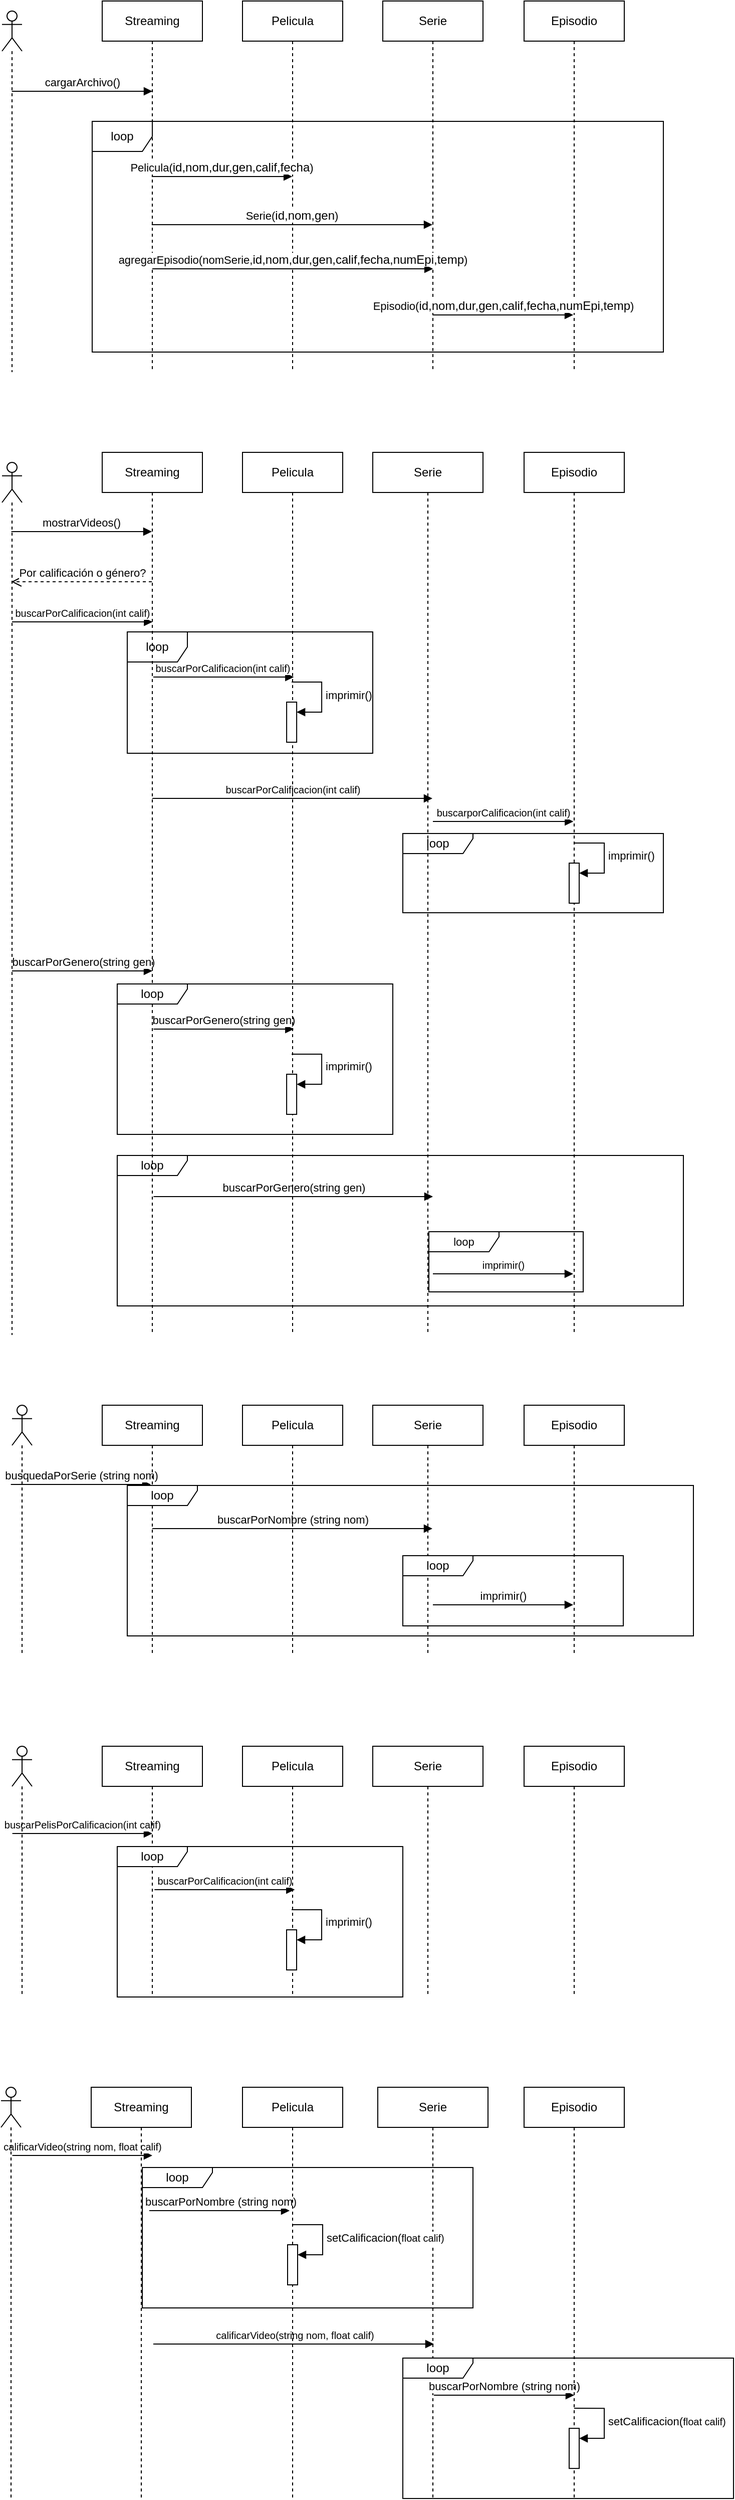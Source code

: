 <mxfile>
    <diagram id="GsOy50zqj1mbG07qlW8c" name="Page-1">
        <mxGraphModel dx="866" dy="644" grid="1" gridSize="10" guides="1" tooltips="1" connect="1" arrows="1" fold="1" page="1" pageScale="1" pageWidth="827" pageHeight="1169" math="0" shadow="0">
            <root>
                <mxCell id="0"/>
                <mxCell id="1" parent="0"/>
                <mxCell id="2" value="Serie" style="shape=umlLifeline;perimeter=lifelinePerimeter;whiteSpace=wrap;html=1;container=1;dropTarget=0;collapsible=0;recursiveResize=0;outlineConnect=0;portConstraint=eastwest;newEdgeStyle={&quot;curved&quot;:0,&quot;rounded&quot;:0};movable=1;resizable=1;rotatable=1;deletable=1;editable=1;locked=0;connectable=1;" vertex="1" parent="1">
                    <mxGeometry x="455" y="2110" width="110" height="410" as="geometry"/>
                </mxCell>
                <mxCell id="3" value="Streaming" style="shape=umlLifeline;perimeter=lifelinePerimeter;whiteSpace=wrap;html=1;container=1;dropTarget=0;collapsible=0;recursiveResize=0;outlineConnect=0;portConstraint=eastwest;newEdgeStyle={&quot;curved&quot;:0,&quot;rounded&quot;:0};movable=1;resizable=1;rotatable=1;deletable=1;editable=1;locked=0;connectable=1;" vertex="1" parent="1">
                    <mxGeometry x="180" y="30" width="100" height="370" as="geometry"/>
                </mxCell>
                <mxCell id="4" value="buscarPorGenero(string gen)" style="html=1;verticalAlign=bottom;endArrow=block;curved=0;rounded=0;" edge="1" parent="3">
                    <mxGeometry width="80" relative="1" as="geometry">
                        <mxPoint x="51.17" y="1025" as="sourcePoint"/>
                        <mxPoint x="191.17" y="1025" as="targetPoint"/>
                        <mxPoint as="offset"/>
                    </mxGeometry>
                </mxCell>
                <mxCell id="5" value="buscarPorGenero(string gen)" style="html=1;verticalAlign=bottom;endArrow=block;curved=0;rounded=0;" edge="1" parent="3">
                    <mxGeometry x="0.005" width="80" relative="1" as="geometry">
                        <mxPoint x="-90" y="967" as="sourcePoint"/>
                        <mxPoint x="50" y="967" as="targetPoint"/>
                        <mxPoint as="offset"/>
                    </mxGeometry>
                </mxCell>
                <mxCell id="6" value="buscarPorGenero(string gen)" style="html=1;verticalAlign=bottom;endArrow=block;curved=0;rounded=0;" edge="1" parent="3">
                    <mxGeometry width="80" relative="1" as="geometry">
                        <mxPoint x="51.17" y="1192" as="sourcePoint"/>
                        <mxPoint x="330" y="1192" as="targetPoint"/>
                        <mxPoint as="offset"/>
                    </mxGeometry>
                </mxCell>
                <mxCell id="7" value="Pelicula" style="shape=umlLifeline;perimeter=lifelinePerimeter;whiteSpace=wrap;html=1;container=1;dropTarget=0;collapsible=0;recursiveResize=0;outlineConnect=0;portConstraint=eastwest;newEdgeStyle={&quot;curved&quot;:0,&quot;rounded&quot;:0};movable=1;resizable=1;rotatable=1;deletable=1;editable=1;locked=0;connectable=1;" vertex="1" parent="1">
                    <mxGeometry x="320" y="30" width="100" height="370" as="geometry"/>
                </mxCell>
                <mxCell id="8" value="" style="shape=umlLifeline;perimeter=lifelinePerimeter;whiteSpace=wrap;html=1;container=1;dropTarget=0;collapsible=0;recursiveResize=0;outlineConnect=0;portConstraint=eastwest;newEdgeStyle={&quot;curved&quot;:0,&quot;rounded&quot;:0};participant=umlActor;" vertex="1" parent="1">
                    <mxGeometry x="80" y="40" width="20" height="360" as="geometry"/>
                </mxCell>
                <mxCell id="9" value="Serie" style="shape=umlLifeline;perimeter=lifelinePerimeter;whiteSpace=wrap;html=1;container=1;dropTarget=0;collapsible=0;recursiveResize=0;outlineConnect=0;portConstraint=eastwest;newEdgeStyle={&quot;curved&quot;:0,&quot;rounded&quot;:0};movable=1;resizable=1;rotatable=1;deletable=1;editable=1;locked=0;connectable=1;" vertex="1" parent="1">
                    <mxGeometry x="460" y="30" width="100" height="370" as="geometry"/>
                </mxCell>
                <mxCell id="10" value="&lt;span style=&quot;font-size: 10px;&quot;&gt;buscarPorCalificacion(int calif)&lt;/span&gt;" style="html=1;verticalAlign=bottom;endArrow=block;curved=0;rounded=0;" edge="1" parent="9">
                    <mxGeometry width="80" relative="1" as="geometry">
                        <mxPoint x="-227.83" y="1883" as="sourcePoint"/>
                        <mxPoint x="-87.83" y="1883" as="targetPoint"/>
                        <mxPoint as="offset"/>
                    </mxGeometry>
                </mxCell>
                <mxCell id="11" value="Episodio" style="shape=umlLifeline;perimeter=lifelinePerimeter;whiteSpace=wrap;html=1;container=1;dropTarget=0;collapsible=0;recursiveResize=0;outlineConnect=0;portConstraint=eastwest;newEdgeStyle={&quot;curved&quot;:0,&quot;rounded&quot;:0};movable=1;resizable=1;rotatable=1;deletable=1;editable=1;locked=0;connectable=1;" vertex="1" parent="1">
                    <mxGeometry x="601" y="30" width="100" height="370" as="geometry"/>
                </mxCell>
                <mxCell id="12" value="busquedaPorSerie (string nom)" style="html=1;verticalAlign=bottom;endArrow=block;curved=0;rounded=0;" edge="1" parent="1">
                    <mxGeometry x="0.009" width="80" relative="1" as="geometry">
                        <mxPoint x="88.833" y="1509" as="sourcePoint"/>
                        <mxPoint x="228.5" y="1509" as="targetPoint"/>
                        <mxPoint as="offset"/>
                    </mxGeometry>
                </mxCell>
                <mxCell id="13" value="buscarPorNombre (string nom)" style="html=1;verticalAlign=bottom;endArrow=block;curved=0;rounded=0;" edge="1" parent="1">
                    <mxGeometry x="0.002" width="80" relative="1" as="geometry">
                        <mxPoint x="230.001" y="1553" as="sourcePoint"/>
                        <mxPoint x="509.5" y="1553" as="targetPoint"/>
                        <mxPoint as="offset"/>
                    </mxGeometry>
                </mxCell>
                <mxCell id="14" value="imprimir()" style="html=1;verticalAlign=bottom;endArrow=block;curved=0;rounded=0;" edge="1" parent="1">
                    <mxGeometry x="0.002" width="80" relative="1" as="geometry">
                        <mxPoint x="510" y="1629" as="sourcePoint"/>
                        <mxPoint x="650" y="1629" as="targetPoint"/>
                        <mxPoint as="offset"/>
                    </mxGeometry>
                </mxCell>
                <mxCell id="15" value="mostrarVideos()" style="html=1;verticalAlign=bottom;endArrow=block;curved=0;rounded=0;" edge="1" parent="1">
                    <mxGeometry width="80" relative="1" as="geometry">
                        <mxPoint x="89.324" y="559" as="sourcePoint"/>
                        <mxPoint x="229.5" y="559" as="targetPoint"/>
                    </mxGeometry>
                </mxCell>
                <mxCell id="16" value="Por calificación o género?" style="html=1;verticalAlign=bottom;endArrow=open;dashed=1;endSize=8;curved=0;rounded=0;" edge="1" parent="1">
                    <mxGeometry x="-0.001" relative="1" as="geometry">
                        <mxPoint x="229.5" y="609" as="sourcePoint"/>
                        <mxPoint x="89.324" y="609" as="targetPoint"/>
                        <mxPoint as="offset"/>
                    </mxGeometry>
                </mxCell>
                <mxCell id="17" value="&lt;font style=&quot;font-size: 10px;&quot;&gt;buscarPorCalificacion(int calif)&lt;/font&gt;" style="html=1;verticalAlign=bottom;endArrow=block;curved=0;rounded=0;" edge="1" parent="1">
                    <mxGeometry x="-0.008" width="80" relative="1" as="geometry">
                        <mxPoint x="90.004" y="649" as="sourcePoint"/>
                        <mxPoint x="230.18" y="649" as="targetPoint"/>
                        <mxPoint as="offset"/>
                    </mxGeometry>
                </mxCell>
                <mxCell id="18" value="&lt;span style=&quot;font-size: 10px;&quot;&gt;buscarPorCalificacion(int calif)&lt;/span&gt;" style="html=1;verticalAlign=bottom;endArrow=block;curved=0;rounded=0;" edge="1" parent="1">
                    <mxGeometry x="-0.008" width="80" relative="1" as="geometry">
                        <mxPoint x="230.994" y="704" as="sourcePoint"/>
                        <mxPoint x="371.17" y="704" as="targetPoint"/>
                        <mxPoint as="offset"/>
                    </mxGeometry>
                </mxCell>
                <mxCell id="19" value="loop" style="shape=umlFrame;whiteSpace=wrap;html=1;pointerEvents=0;" vertex="1" parent="1">
                    <mxGeometry x="205" y="659" width="245" height="121" as="geometry"/>
                </mxCell>
                <mxCell id="20" value="&lt;span style=&quot;font-size: 10px;&quot;&gt;buscarPorCalificacion(int calif)&lt;/span&gt;" style="html=1;verticalAlign=bottom;endArrow=block;curved=0;rounded=0;" edge="1" parent="1">
                    <mxGeometry x="0.002" width="80" relative="1" as="geometry">
                        <mxPoint x="230.004" y="825" as="sourcePoint"/>
                        <mxPoint x="509.5" y="825" as="targetPoint"/>
                        <mxPoint as="offset"/>
                    </mxGeometry>
                </mxCell>
                <mxCell id="21" value="&lt;span style=&quot;font-size: 10px;&quot;&gt;buscarporCalificacion(int calif)&lt;/span&gt;" style="html=1;verticalAlign=bottom;endArrow=block;curved=0;rounded=0;" edge="1" parent="1">
                    <mxGeometry x="-0.008" width="80" relative="1" as="geometry">
                        <mxPoint x="510.004" y="848" as="sourcePoint"/>
                        <mxPoint x="650.18" y="848" as="targetPoint"/>
                        <mxPoint as="offset"/>
                    </mxGeometry>
                </mxCell>
                <mxCell id="22" value="loop" style="shape=umlFrame;whiteSpace=wrap;html=1;pointerEvents=0;width=70;height=20;" vertex="1" parent="1">
                    <mxGeometry x="195" y="1181" width="565" height="150" as="geometry"/>
                </mxCell>
                <mxCell id="23" value="&lt;span style=&quot;font-size: 10px;&quot;&gt;imprimir()&lt;/span&gt;" style="html=1;verticalAlign=bottom;endArrow=block;curved=0;rounded=0;" edge="1" parent="1">
                    <mxGeometry x="-0.001" width="80" relative="1" as="geometry">
                        <mxPoint x="510" y="1299" as="sourcePoint"/>
                        <mxPoint x="650" y="1299" as="targetPoint"/>
                        <mxPoint as="offset"/>
                    </mxGeometry>
                </mxCell>
                <mxCell id="24" value="&lt;font style=&quot;font-size: 11px;&quot;&gt;loop&lt;/font&gt;" style="shape=umlFrame;whiteSpace=wrap;html=1;pointerEvents=0;width=70;height=20;" vertex="1" parent="1">
                    <mxGeometry x="506" y="1257" width="154" height="60" as="geometry"/>
                </mxCell>
                <mxCell id="25" value="&lt;span style=&quot;font-size: 10px;&quot;&gt;buscarPelisPorCalificacion(int calif)&lt;/span&gt;" style="html=1;verticalAlign=bottom;endArrow=block;curved=0;rounded=0;" edge="1" parent="1">
                    <mxGeometry x="0.002" width="80" relative="1" as="geometry">
                        <mxPoint x="90.333" y="1857" as="sourcePoint"/>
                        <mxPoint x="230.0" y="1857" as="targetPoint"/>
                        <mxPoint as="offset"/>
                    </mxGeometry>
                </mxCell>
                <mxCell id="26" value="&lt;span style=&quot;font-size: 10px;&quot;&gt;calificarVideo(string nom, float calif)&lt;/span&gt;" style="html=1;verticalAlign=bottom;endArrow=block;curved=0;rounded=0;" edge="1" parent="1">
                    <mxGeometry x="0.002" width="80" relative="1" as="geometry">
                        <mxPoint x="90.333" y="2178" as="sourcePoint"/>
                        <mxPoint x="230.0" y="2178" as="targetPoint"/>
                        <mxPoint as="offset"/>
                    </mxGeometry>
                </mxCell>
                <mxCell id="27" value="buscarPorNombre (string nom)" style="html=1;verticalAlign=bottom;endArrow=block;curved=0;rounded=0;" edge="1" parent="1">
                    <mxGeometry x="0.007" width="80" relative="1" as="geometry">
                        <mxPoint x="227" y="2233" as="sourcePoint"/>
                        <mxPoint x="367.0" y="2233" as="targetPoint"/>
                        <mxPoint as="offset"/>
                    </mxGeometry>
                </mxCell>
                <mxCell id="28" value="buscarPorNombre (string nom)" style="html=1;verticalAlign=bottom;endArrow=block;curved=0;rounded=0;" edge="1" parent="1">
                    <mxGeometry width="80" relative="1" as="geometry">
                        <mxPoint x="511" y="2417" as="sourcePoint"/>
                        <mxPoint x="651" y="2417" as="targetPoint"/>
                        <mxPoint as="offset"/>
                    </mxGeometry>
                </mxCell>
                <mxCell id="29" value="&lt;span style=&quot;font-size: 10px;&quot;&gt;calificarVideo(string nom, float calif)&lt;/span&gt;" style="html=1;verticalAlign=bottom;endArrow=block;curved=0;rounded=0;" edge="1" parent="1">
                    <mxGeometry x="0.002" width="80" relative="1" as="geometry">
                        <mxPoint x="231" y="2366" as="sourcePoint"/>
                        <mxPoint x="511" y="2366" as="targetPoint"/>
                        <mxPoint as="offset"/>
                    </mxGeometry>
                </mxCell>
                <mxCell id="30" value="cargarArchivo()" style="html=1;verticalAlign=bottom;endArrow=block;curved=0;rounded=0;" edge="1" parent="1">
                    <mxGeometry width="80" relative="1" as="geometry">
                        <mxPoint x="89.824" y="120" as="sourcePoint"/>
                        <mxPoint x="230" y="120" as="targetPoint"/>
                    </mxGeometry>
                </mxCell>
                <mxCell id="31" value="&lt;font style=&quot;color: light-dark(rgb(0, 0, 0), rgb(255, 255, 255));&quot;&gt;Pelicula(&lt;span style=&quot;font-size: 12px; text-align: start; text-wrap-mode: wrap; background-color: light-dark(#ffffff, var(--ge-dark-color, #121212));&quot;&gt;id,nom,dur,gen,calif,fecha&lt;/span&gt;&lt;span style=&quot;background-color: light-dark(#ffffff, var(--ge-dark-color, #121212));&quot;&gt;)&lt;/span&gt;&lt;/font&gt;" style="html=1;verticalAlign=bottom;endArrow=block;curved=0;rounded=0;" edge="1" parent="1">
                    <mxGeometry width="80" relative="1" as="geometry">
                        <mxPoint x="229.414" y="205" as="sourcePoint"/>
                        <mxPoint x="369.59" y="205" as="targetPoint"/>
                    </mxGeometry>
                </mxCell>
                <mxCell id="32" value="&lt;font style=&quot;color: light-dark(rgb(0, 0, 0), rgb(255, 255, 255));&quot;&gt;Serie(&lt;span style=&quot;font-size: 12px; text-align: start; text-wrap-mode: wrap; background-color: light-dark(#ffffff, var(--ge-dark-color, #121212));&quot;&gt;id,nom,gen&lt;/span&gt;&lt;span style=&quot;background-color: light-dark(#ffffff, var(--ge-dark-color, #121212));&quot;&gt;)&lt;/span&gt;&lt;/font&gt;" style="html=1;verticalAlign=bottom;endArrow=block;curved=0;rounded=0;" edge="1" parent="1">
                    <mxGeometry x="-0.0" width="80" relative="1" as="geometry">
                        <mxPoint x="229.414" y="253" as="sourcePoint"/>
                        <mxPoint x="509.5" y="253" as="targetPoint"/>
                        <mxPoint as="offset"/>
                    </mxGeometry>
                </mxCell>
                <mxCell id="33" value="agregarEpisodio(nomSerie,&lt;span style=&quot;font-size: 12px; text-align: start; text-wrap-mode: wrap;&quot;&gt;id,nom,dur,gen,calif,fecha,numEpi,temp&lt;/span&gt;)" style="html=1;verticalAlign=bottom;endArrow=block;curved=0;rounded=0;" edge="1" parent="1">
                    <mxGeometry width="80" relative="1" as="geometry">
                        <mxPoint x="230.004" y="297" as="sourcePoint"/>
                        <mxPoint x="510.09" y="297" as="targetPoint"/>
                    </mxGeometry>
                </mxCell>
                <mxCell id="34" value="Episodio(&lt;span style=&quot;font-size: 12px; text-align: start; text-wrap-mode: wrap;&quot;&gt;id,nom,dur,gen,calif,fecha,numEpi,temp&lt;/span&gt;)" style="html=1;verticalAlign=bottom;endArrow=block;curved=0;rounded=0;" edge="1" parent="1">
                    <mxGeometry width="80" relative="1" as="geometry">
                        <mxPoint x="509.7" y="343" as="sourcePoint"/>
                        <mxPoint x="650.04" y="343" as="targetPoint"/>
                    </mxGeometry>
                </mxCell>
                <mxCell id="35" value="loop" style="shape=umlFrame;whiteSpace=wrap;html=1;pointerEvents=0;" vertex="1" parent="1">
                    <mxGeometry x="170" y="150" width="570" height="230" as="geometry"/>
                </mxCell>
                <mxCell id="36" value="loop" style="shape=umlFrame;whiteSpace=wrap;html=1;pointerEvents=0;width=70;height=20;" vertex="1" parent="1">
                    <mxGeometry x="480" y="860" width="260" height="79" as="geometry"/>
                </mxCell>
                <mxCell id="37" value="Streaming" style="shape=umlLifeline;perimeter=lifelinePerimeter;whiteSpace=wrap;html=1;container=1;dropTarget=0;collapsible=0;recursiveResize=0;outlineConnect=0;portConstraint=eastwest;newEdgeStyle={&quot;curved&quot;:0,&quot;rounded&quot;:0};movable=1;resizable=1;rotatable=1;deletable=1;editable=1;locked=0;connectable=1;" vertex="1" parent="1">
                    <mxGeometry x="180" y="480" width="100" height="880" as="geometry"/>
                </mxCell>
                <mxCell id="38" value="Pelicula" style="shape=umlLifeline;perimeter=lifelinePerimeter;whiteSpace=wrap;html=1;container=1;dropTarget=0;collapsible=0;recursiveResize=0;outlineConnect=0;portConstraint=eastwest;newEdgeStyle={&quot;curved&quot;:0,&quot;rounded&quot;:0};movable=1;resizable=1;rotatable=1;deletable=1;editable=1;locked=0;connectable=1;" vertex="1" parent="1">
                    <mxGeometry x="320" y="480" width="100" height="880" as="geometry"/>
                </mxCell>
                <mxCell id="39" value="" style="html=1;points=[[0,0,0,0,5],[0,1,0,0,-5],[1,0,0,0,5],[1,1,0,0,-5]];perimeter=orthogonalPerimeter;outlineConnect=0;targetShapes=umlLifeline;portConstraint=eastwest;newEdgeStyle={&quot;curved&quot;:0,&quot;rounded&quot;:0};" vertex="1" parent="38">
                    <mxGeometry x="44.05" y="249" width="10" height="40" as="geometry"/>
                </mxCell>
                <mxCell id="40" value="imprimir()" style="html=1;align=left;spacingLeft=2;endArrow=block;rounded=0;edgeStyle=orthogonalEdgeStyle;curved=0;rounded=0;" edge="1" parent="38" target="39">
                    <mxGeometry relative="1" as="geometry">
                        <mxPoint x="49.05" y="229" as="sourcePoint"/>
                        <Array as="points">
                            <mxPoint x="79.05" y="259"/>
                        </Array>
                    </mxGeometry>
                </mxCell>
                <mxCell id="41" value="" style="html=1;points=[[0,0,0,0,5],[0,1,0,0,-5],[1,0,0,0,5],[1,1,0,0,-5]];perimeter=orthogonalPerimeter;outlineConnect=0;targetShapes=umlLifeline;portConstraint=eastwest;newEdgeStyle={&quot;curved&quot;:0,&quot;rounded&quot;:0};" vertex="1" parent="38">
                    <mxGeometry x="44.05" y="620.03" width="10" height="40" as="geometry"/>
                </mxCell>
                <mxCell id="42" value="imprimir()" style="html=1;align=left;spacingLeft=2;endArrow=block;rounded=0;edgeStyle=orthogonalEdgeStyle;curved=0;rounded=0;" edge="1" parent="38" target="41">
                    <mxGeometry relative="1" as="geometry">
                        <mxPoint x="49.05" y="600.03" as="sourcePoint"/>
                        <Array as="points">
                            <mxPoint x="79.05" y="630.03"/>
                        </Array>
                    </mxGeometry>
                </mxCell>
                <mxCell id="43" value="" style="shape=umlLifeline;perimeter=lifelinePerimeter;whiteSpace=wrap;html=1;container=1;dropTarget=0;collapsible=0;recursiveResize=0;outlineConnect=0;portConstraint=eastwest;newEdgeStyle={&quot;curved&quot;:0,&quot;rounded&quot;:0};participant=umlActor;" vertex="1" parent="1">
                    <mxGeometry x="80" y="490" width="20" height="870" as="geometry"/>
                </mxCell>
                <mxCell id="44" value="Serie" style="shape=umlLifeline;perimeter=lifelinePerimeter;whiteSpace=wrap;html=1;container=1;dropTarget=0;collapsible=0;recursiveResize=0;outlineConnect=0;portConstraint=eastwest;newEdgeStyle={&quot;curved&quot;:0,&quot;rounded&quot;:0};movable=1;resizable=1;rotatable=1;deletable=1;editable=1;locked=0;connectable=1;" vertex="1" parent="1">
                    <mxGeometry x="450" y="480" width="110" height="880" as="geometry"/>
                </mxCell>
                <mxCell id="45" value="Episodio" style="shape=umlLifeline;perimeter=lifelinePerimeter;whiteSpace=wrap;html=1;container=1;dropTarget=0;collapsible=0;recursiveResize=0;outlineConnect=0;portConstraint=eastwest;newEdgeStyle={&quot;curved&quot;:0,&quot;rounded&quot;:0};movable=1;resizable=1;rotatable=1;deletable=1;editable=1;locked=0;connectable=1;" vertex="1" parent="1">
                    <mxGeometry x="601" y="480" width="100" height="880" as="geometry"/>
                </mxCell>
                <mxCell id="46" value="" style="html=1;points=[[0,0,0,0,5],[0,1,0,0,-5],[1,0,0,0,5],[1,1,0,0,-5]];perimeter=orthogonalPerimeter;outlineConnect=0;targetShapes=umlLifeline;portConstraint=eastwest;newEdgeStyle={&quot;curved&quot;:0,&quot;rounded&quot;:0};" vertex="1" parent="45">
                    <mxGeometry x="45" y="409.5" width="10" height="40" as="geometry"/>
                </mxCell>
                <mxCell id="47" value="imprimir()" style="html=1;align=left;spacingLeft=2;endArrow=block;rounded=0;edgeStyle=orthogonalEdgeStyle;curved=0;rounded=0;" edge="1" parent="45" target="46">
                    <mxGeometry relative="1" as="geometry">
                        <mxPoint x="50" y="389.5" as="sourcePoint"/>
                        <Array as="points">
                            <mxPoint x="80" y="419.5"/>
                        </Array>
                    </mxGeometry>
                </mxCell>
                <mxCell id="48" value="" style="shape=umlLifeline;perimeter=lifelinePerimeter;whiteSpace=wrap;html=1;container=1;dropTarget=0;collapsible=0;recursiveResize=0;outlineConnect=0;portConstraint=eastwest;newEdgeStyle={&quot;curved&quot;:0,&quot;rounded&quot;:0};participant=umlActor;" vertex="1" parent="1">
                    <mxGeometry x="90" y="1770" width="20" height="250" as="geometry"/>
                </mxCell>
                <mxCell id="49" value="Streaming" style="shape=umlLifeline;perimeter=lifelinePerimeter;whiteSpace=wrap;html=1;container=1;dropTarget=0;collapsible=0;recursiveResize=0;outlineConnect=0;portConstraint=eastwest;newEdgeStyle={&quot;curved&quot;:0,&quot;rounded&quot;:0};movable=1;resizable=1;rotatable=1;deletable=1;editable=1;locked=0;connectable=1;" vertex="1" parent="1">
                    <mxGeometry x="180" y="1770" width="100" height="250" as="geometry"/>
                </mxCell>
                <mxCell id="50" value="Pelicula" style="shape=umlLifeline;perimeter=lifelinePerimeter;whiteSpace=wrap;html=1;container=1;dropTarget=0;collapsible=0;recursiveResize=0;outlineConnect=0;portConstraint=eastwest;newEdgeStyle={&quot;curved&quot;:0,&quot;rounded&quot;:0};movable=1;resizable=1;rotatable=1;deletable=1;editable=1;locked=0;connectable=1;" vertex="1" parent="1">
                    <mxGeometry x="320" y="1770" width="100" height="250" as="geometry"/>
                </mxCell>
                <mxCell id="51" value="imprimir()" style="html=1;align=left;spacingLeft=2;endArrow=block;rounded=0;edgeStyle=orthogonalEdgeStyle;curved=0;rounded=0;" edge="1" parent="50" target="52">
                    <mxGeometry relative="1" as="geometry">
                        <mxPoint x="49.0" y="163.03" as="sourcePoint"/>
                        <Array as="points">
                            <mxPoint x="79" y="193.03"/>
                        </Array>
                    </mxGeometry>
                </mxCell>
                <mxCell id="52" value="" style="html=1;points=[[0,0,0,0,5],[0,1,0,0,-5],[1,0,0,0,5],[1,1,0,0,-5]];perimeter=orthogonalPerimeter;outlineConnect=0;targetShapes=umlLifeline;portConstraint=eastwest;newEdgeStyle={&quot;curved&quot;:0,&quot;rounded&quot;:0};" vertex="1" parent="50">
                    <mxGeometry x="44.0" y="183.03" width="10" height="40" as="geometry"/>
                </mxCell>
                <mxCell id="53" value="Serie" style="shape=umlLifeline;perimeter=lifelinePerimeter;whiteSpace=wrap;html=1;container=1;dropTarget=0;collapsible=0;recursiveResize=0;outlineConnect=0;portConstraint=eastwest;newEdgeStyle={&quot;curved&quot;:0,&quot;rounded&quot;:0};movable=1;resizable=1;rotatable=1;deletable=1;editable=1;locked=0;connectable=1;" vertex="1" parent="1">
                    <mxGeometry x="450" y="1770" width="110" height="250" as="geometry"/>
                </mxCell>
                <mxCell id="54" value="Episodio" style="shape=umlLifeline;perimeter=lifelinePerimeter;whiteSpace=wrap;html=1;container=1;dropTarget=0;collapsible=0;recursiveResize=0;outlineConnect=0;portConstraint=eastwest;newEdgeStyle={&quot;curved&quot;:0,&quot;rounded&quot;:0};movable=1;resizable=1;rotatable=1;deletable=1;editable=1;locked=0;connectable=1;" vertex="1" parent="1">
                    <mxGeometry x="601" y="1770" width="100" height="250" as="geometry"/>
                </mxCell>
                <mxCell id="55" value="" style="shape=umlLifeline;perimeter=lifelinePerimeter;whiteSpace=wrap;html=1;container=1;dropTarget=0;collapsible=0;recursiveResize=0;outlineConnect=0;portConstraint=eastwest;newEdgeStyle={&quot;curved&quot;:0,&quot;rounded&quot;:0};participant=umlActor;" vertex="1" parent="1">
                    <mxGeometry x="90" y="1430" width="20" height="250" as="geometry"/>
                </mxCell>
                <mxCell id="56" value="Streaming" style="shape=umlLifeline;perimeter=lifelinePerimeter;whiteSpace=wrap;html=1;container=1;dropTarget=0;collapsible=0;recursiveResize=0;outlineConnect=0;portConstraint=eastwest;newEdgeStyle={&quot;curved&quot;:0,&quot;rounded&quot;:0};movable=1;resizable=1;rotatable=1;deletable=1;editable=1;locked=0;connectable=1;" vertex="1" parent="1">
                    <mxGeometry x="180" y="1430" width="100" height="250" as="geometry"/>
                </mxCell>
                <mxCell id="57" value="Pelicula" style="shape=umlLifeline;perimeter=lifelinePerimeter;whiteSpace=wrap;html=1;container=1;dropTarget=0;collapsible=0;recursiveResize=0;outlineConnect=0;portConstraint=eastwest;newEdgeStyle={&quot;curved&quot;:0,&quot;rounded&quot;:0};movable=1;resizable=1;rotatable=1;deletable=1;editable=1;locked=0;connectable=1;" vertex="1" parent="1">
                    <mxGeometry x="320" y="1430" width="100" height="250" as="geometry"/>
                </mxCell>
                <mxCell id="58" value="Serie" style="shape=umlLifeline;perimeter=lifelinePerimeter;whiteSpace=wrap;html=1;container=1;dropTarget=0;collapsible=0;recursiveResize=0;outlineConnect=0;portConstraint=eastwest;newEdgeStyle={&quot;curved&quot;:0,&quot;rounded&quot;:0};movable=1;resizable=1;rotatable=1;deletable=1;editable=1;locked=0;connectable=1;" vertex="1" parent="1">
                    <mxGeometry x="450" y="1430" width="110" height="250" as="geometry"/>
                </mxCell>
                <mxCell id="59" value="Episodio" style="shape=umlLifeline;perimeter=lifelinePerimeter;whiteSpace=wrap;html=1;container=1;dropTarget=0;collapsible=0;recursiveResize=0;outlineConnect=0;portConstraint=eastwest;newEdgeStyle={&quot;curved&quot;:0,&quot;rounded&quot;:0};movable=1;resizable=1;rotatable=1;deletable=1;editable=1;locked=0;connectable=1;" vertex="1" parent="1">
                    <mxGeometry x="601" y="1430" width="100" height="250" as="geometry"/>
                </mxCell>
                <mxCell id="60" value="" style="shape=umlLifeline;perimeter=lifelinePerimeter;whiteSpace=wrap;html=1;container=1;dropTarget=0;collapsible=0;recursiveResize=0;outlineConnect=0;portConstraint=eastwest;newEdgeStyle={&quot;curved&quot;:0,&quot;rounded&quot;:0};participant=umlActor;" vertex="1" parent="1">
                    <mxGeometry x="79" y="2110" width="20" height="410" as="geometry"/>
                </mxCell>
                <mxCell id="61" value="Streaming" style="shape=umlLifeline;perimeter=lifelinePerimeter;whiteSpace=wrap;html=1;container=1;dropTarget=0;collapsible=0;recursiveResize=0;outlineConnect=0;portConstraint=eastwest;newEdgeStyle={&quot;curved&quot;:0,&quot;rounded&quot;:0};movable=1;resizable=1;rotatable=1;deletable=1;editable=1;locked=0;connectable=1;" vertex="1" parent="1">
                    <mxGeometry x="169" y="2110" width="100" height="410" as="geometry"/>
                </mxCell>
                <mxCell id="62" value="Pelicula" style="shape=umlLifeline;perimeter=lifelinePerimeter;whiteSpace=wrap;html=1;container=1;dropTarget=0;collapsible=0;recursiveResize=0;outlineConnect=0;portConstraint=eastwest;newEdgeStyle={&quot;curved&quot;:0,&quot;rounded&quot;:0};movable=1;resizable=1;rotatable=1;deletable=1;editable=1;locked=0;connectable=1;" vertex="1" parent="1">
                    <mxGeometry x="320" y="2110" width="100" height="410" as="geometry"/>
                </mxCell>
                <mxCell id="63" value="Episodio" style="shape=umlLifeline;perimeter=lifelinePerimeter;whiteSpace=wrap;html=1;container=1;dropTarget=0;collapsible=0;recursiveResize=0;outlineConnect=0;portConstraint=eastwest;newEdgeStyle={&quot;curved&quot;:0,&quot;rounded&quot;:0};movable=1;resizable=1;rotatable=1;deletable=1;editable=1;locked=0;connectable=1;" vertex="1" parent="1">
                    <mxGeometry x="601" y="2110" width="100" height="410" as="geometry"/>
                </mxCell>
                <mxCell id="64" value="" style="html=1;points=[[0,0,0,0,5],[0,1,0,0,-5],[1,0,0,0,5],[1,1,0,0,-5]];perimeter=orthogonalPerimeter;outlineConnect=0;targetShapes=umlLifeline;portConstraint=eastwest;newEdgeStyle={&quot;curved&quot;:0,&quot;rounded&quot;:0};" vertex="1" parent="63">
                    <mxGeometry x="45" y="340.05" width="10" height="40" as="geometry"/>
                </mxCell>
                <mxCell id="65" value="&lt;span style=&quot;text-align: center;&quot;&gt;setCalificacion(&lt;/span&gt;&lt;span style=&quot;text-align: center; font-size: 10px;&quot;&gt;float calif)&lt;/span&gt;" style="html=1;align=left;spacingLeft=2;endArrow=block;rounded=0;edgeStyle=orthogonalEdgeStyle;curved=0;rounded=0;" edge="1" parent="63" target="64">
                    <mxGeometry relative="1" as="geometry">
                        <mxPoint x="50" y="320.05" as="sourcePoint"/>
                        <Array as="points">
                            <mxPoint x="80" y="350.05"/>
                        </Array>
                    </mxGeometry>
                </mxCell>
                <mxCell id="66" value="loop" style="shape=umlFrame;whiteSpace=wrap;html=1;pointerEvents=0;width=70;height=20;" vertex="1" parent="1">
                    <mxGeometry x="195" y="1010" width="275" height="150" as="geometry"/>
                </mxCell>
                <mxCell id="67" value="loop" style="shape=umlFrame;whiteSpace=wrap;html=1;pointerEvents=0;width=70;height=20;" vertex="1" parent="1">
                    <mxGeometry x="205" y="1510" width="565" height="150" as="geometry"/>
                </mxCell>
                <mxCell id="68" value="loop" style="shape=umlFrame;whiteSpace=wrap;html=1;pointerEvents=0;width=70;height=20;" vertex="1" parent="1">
                    <mxGeometry x="480" y="1580" width="220" height="70" as="geometry"/>
                </mxCell>
                <mxCell id="69" value="loop" style="shape=umlFrame;whiteSpace=wrap;html=1;pointerEvents=0;width=70;height=20;" vertex="1" parent="1">
                    <mxGeometry x="195" y="1870" width="285" height="150" as="geometry"/>
                </mxCell>
                <mxCell id="70" value="" style="html=1;points=[[0,0,0,0,5],[0,1,0,0,-5],[1,0,0,0,5],[1,1,0,0,-5]];perimeter=orthogonalPerimeter;outlineConnect=0;targetShapes=umlLifeline;portConstraint=eastwest;newEdgeStyle={&quot;curved&quot;:0,&quot;rounded&quot;:0};" vertex="1" parent="1">
                    <mxGeometry x="365" y="2267" width="10" height="40" as="geometry"/>
                </mxCell>
                <mxCell id="71" value="&lt;span style=&quot;text-align: center;&quot;&gt;setCalificacion(&lt;/span&gt;&lt;span style=&quot;text-align: center; font-size: 10px;&quot;&gt;float calif)&lt;/span&gt;" style="html=1;align=left;spacingLeft=2;endArrow=block;rounded=0;edgeStyle=orthogonalEdgeStyle;curved=0;rounded=0;" edge="1" parent="1" target="70">
                    <mxGeometry relative="1" as="geometry">
                        <mxPoint x="370" y="2247" as="sourcePoint"/>
                        <Array as="points">
                            <mxPoint x="400" y="2277"/>
                        </Array>
                    </mxGeometry>
                </mxCell>
                <mxCell id="72" value="loop" style="shape=umlFrame;whiteSpace=wrap;html=1;pointerEvents=0;width=70;height=20;" vertex="1" parent="1">
                    <mxGeometry x="220" y="2190" width="330" height="140" as="geometry"/>
                </mxCell>
                <mxCell id="73" value="loop" style="shape=umlFrame;whiteSpace=wrap;html=1;pointerEvents=0;width=70;height=20;" vertex="1" parent="1">
                    <mxGeometry x="480" y="2380" width="330" height="140" as="geometry"/>
                </mxCell>
            </root>
        </mxGraphModel>
    </diagram>
</mxfile>